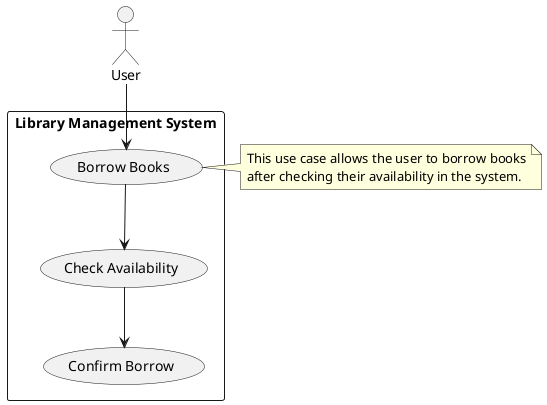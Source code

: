 @startuml
top to bottom direction

actor User

rectangle "Library Management System" {
    usecase "Borrow Books" as UC1
    usecase "Check Availability" as UC2
    usecase "Confirm Borrow" as UC3
}

User --> UC1
UC1 --> UC2
UC2 --> UC3

note right of UC1
This use case allows the user to borrow books
after checking their availability in the system.
end note

@enduml
